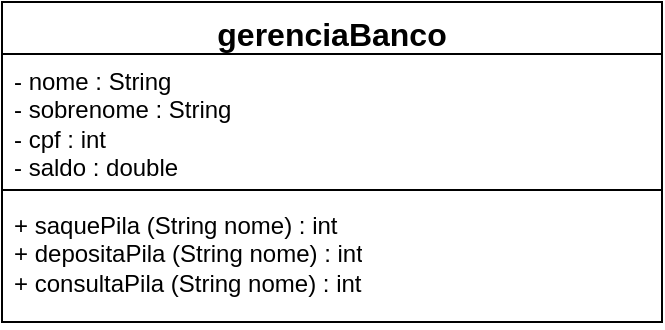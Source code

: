 <mxfile version="22.0.2" type="github">
  <diagram name="Página-1" id="QJd_to68Mrk2Ag7c-s2o">
    <mxGraphModel dx="1434" dy="750" grid="0" gridSize="10" guides="1" tooltips="1" connect="1" arrows="1" fold="1" page="1" pageScale="1" pageWidth="827" pageHeight="1169" math="0" shadow="0">
      <root>
        <mxCell id="0" />
        <mxCell id="1" parent="0" />
        <object label="&lt;font style=&quot;font-size: 16px;&quot;&gt;gerenciaBanco&lt;/font&gt;" id="-WMo9jtsm9AbzMqQrjDE-4">
          <mxCell style="swimlane;fontStyle=1;align=center;verticalAlign=top;childLayout=stackLayout;horizontal=1;startSize=26;horizontalStack=0;resizeParent=1;resizeParentMax=0;resizeLast=0;collapsible=1;marginBottom=0;whiteSpace=wrap;html=1;" parent="1" vertex="1">
            <mxGeometry x="110" y="100" width="330" height="160" as="geometry">
              <mxRectangle x="110" y="100" width="100" height="30" as="alternateBounds" />
            </mxGeometry>
          </mxCell>
        </object>
        <mxCell id="-WMo9jtsm9AbzMqQrjDE-5" value="- nome : String&lt;br&gt;- sobrenome : String&lt;br&gt;- cpf : int&lt;br&gt;- saldo : double" style="text;strokeColor=none;fillColor=none;align=left;verticalAlign=top;spacingLeft=4;spacingRight=4;overflow=hidden;rotatable=0;points=[[0,0.5],[1,0.5]];portConstraint=eastwest;whiteSpace=wrap;html=1;" parent="-WMo9jtsm9AbzMqQrjDE-4" vertex="1">
          <mxGeometry y="26" width="330" height="64" as="geometry" />
        </mxCell>
        <mxCell id="-WMo9jtsm9AbzMqQrjDE-6" value="" style="line;strokeWidth=1;fillColor=none;align=left;verticalAlign=middle;spacingTop=-1;spacingLeft=3;spacingRight=3;rotatable=0;labelPosition=right;points=[];portConstraint=eastwest;strokeColor=inherit;" parent="-WMo9jtsm9AbzMqQrjDE-4" vertex="1">
          <mxGeometry y="90" width="330" height="8" as="geometry" />
        </mxCell>
        <mxCell id="-WMo9jtsm9AbzMqQrjDE-7" value="+ saquePila (String nome) : int&lt;br&gt;+ depositaPila (String nome) : int&lt;br&gt;+ consultaPila (String nome) : int" style="text;strokeColor=none;fillColor=none;align=left;verticalAlign=top;spacingLeft=4;spacingRight=4;overflow=hidden;rotatable=0;points=[[0,0.5],[1,0.5]];portConstraint=eastwest;whiteSpace=wrap;html=1;" parent="-WMo9jtsm9AbzMqQrjDE-4" vertex="1">
          <mxGeometry y="98" width="330" height="62" as="geometry" />
        </mxCell>
      </root>
    </mxGraphModel>
  </diagram>
</mxfile>
